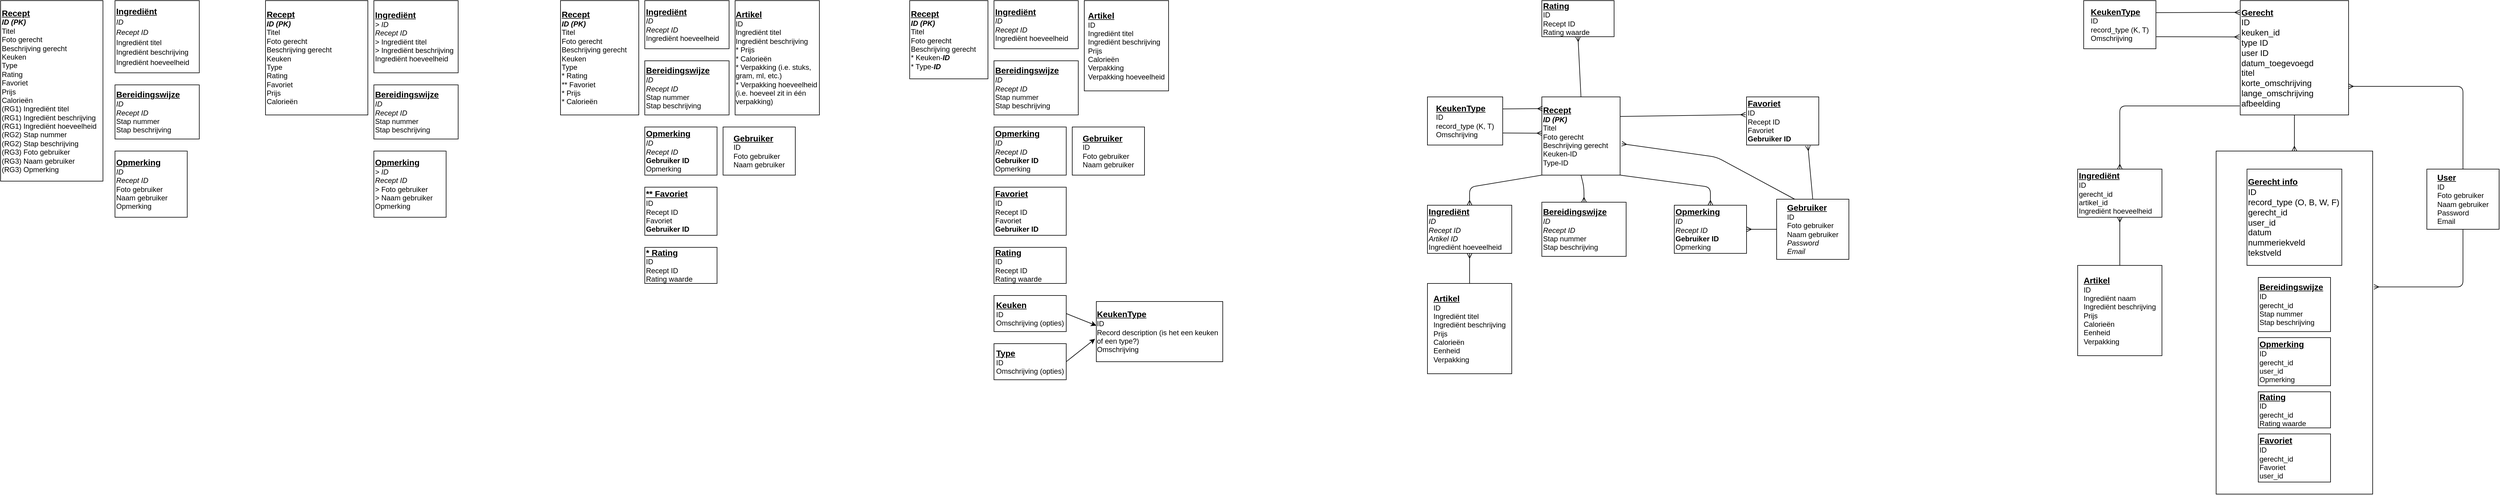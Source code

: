 <mxfile>
    <diagram id="skUC_ynNRuBziFcnJ-_n" name="Page-1">
        <mxGraphModel dx="1483" dy="988" grid="1" gridSize="10" guides="1" tooltips="1" connect="1" arrows="1" fold="1" page="1" pageScale="1" pageWidth="1700" pageHeight="1100" math="0" shadow="0">
            <root>
                <mxCell id="0"/>
                <mxCell id="1" parent="0"/>
                <mxCell id="93" value="" style="whiteSpace=wrap;html=1;fontSize=14;" parent="1" vertex="1">
                    <mxGeometry x="3730" y="290" width="260" height="570" as="geometry"/>
                </mxCell>
                <mxCell id="2" value="&lt;b&gt;&lt;u&gt;&lt;font style=&quot;font-size: 14px;&quot;&gt;Recept&lt;/font&gt;&lt;/u&gt;&lt;br&gt;&lt;i&gt;ID (PK)&lt;br&gt;&lt;/i&gt;&lt;/b&gt;Titel&lt;br&gt;Foto gerecht&lt;br&gt;Beschrijving gerecht&lt;br&gt;Keuken&lt;br&gt;Type&lt;br&gt;Rating&lt;br&gt;Favoriet&lt;br&gt;Prijs&lt;br&gt;Calorieën&lt;br&gt;(RG1) Ingrediënt titel&lt;br&gt;(RG1) Ingrediënt&amp;nbsp;beschrijving&lt;br&gt;(RG1) Ingrediënt&amp;nbsp;hoeveelheid&lt;br&gt;(RG2)&amp;nbsp;Stap nummer&lt;br&gt;(RG2) Stap beschrijving&lt;br&gt;(RG3) Foto gebruiker&lt;br&gt;(RG3)&amp;nbsp;Naam gebruiker&lt;br&gt;(RG3)&amp;nbsp;Opmerking" style="whiteSpace=wrap;html=1;align=left;" parent="1" vertex="1">
                    <mxGeometry x="50" y="40" width="170" height="300" as="geometry"/>
                </mxCell>
                <mxCell id="3" value="&lt;b&gt;&lt;u&gt;Ingrediënt&lt;/u&gt;&lt;/b&gt;&lt;br&gt;&lt;font style=&quot;font-style: italic; font-size: 12px;&quot;&gt;ID&lt;/font&gt;&lt;br&gt;&lt;font style=&quot;font-size: 12px;&quot;&gt;&lt;i&gt;Recept ID&lt;/i&gt;&lt;br&gt;Ingrediënt&amp;nbsp;titel&lt;br&gt;Ingrediënt&amp;nbsp;beschrijving&lt;br&gt;Ingrediënt hoeveelheid&lt;br&gt;&lt;/font&gt;" style="whiteSpace=wrap;html=1;fontSize=14;align=left;" parent="1" vertex="1">
                    <mxGeometry x="240" y="40" width="140" height="120" as="geometry"/>
                </mxCell>
                <mxCell id="4" value="&lt;font style=&quot;font-size: 14px;&quot;&gt;&lt;b&gt;&lt;u&gt;Bereidingswijze&lt;br&gt;&lt;/u&gt;&lt;/b&gt;&lt;/font&gt;&lt;font style=&quot;font-style: italic;&quot;&gt;ID&lt;/font&gt;&lt;br style=&quot;font-size: 14px;&quot;&gt;&lt;font style=&quot;&quot;&gt;&lt;i&gt;Recept ID&lt;/i&gt;&lt;br&gt;Stap nummer&lt;br&gt;Stap beschrijving&lt;br&gt;&lt;/font&gt;" style="whiteSpace=wrap;html=1;fontSize=12;align=left;" parent="1" vertex="1">
                    <mxGeometry x="240" y="180" width="140" height="90" as="geometry"/>
                </mxCell>
                <mxCell id="5" value="&lt;div style=&quot;&quot;&gt;&lt;b style=&quot;background-color: initial; font-size: 14px;&quot;&gt;&lt;u&gt;Opmerking&lt;/u&gt;&lt;/b&gt;&lt;/div&gt;&lt;font style=&quot;font-style: italic;&quot;&gt;&lt;div style=&quot;&quot;&gt;&lt;span style=&quot;background-color: initial;&quot;&gt;ID&lt;/span&gt;&lt;/div&gt;&lt;/font&gt;&lt;font style=&quot;&quot;&gt;&lt;div style=&quot;&quot;&gt;&lt;i style=&quot;background-color: initial;&quot;&gt;Recept ID&lt;/i&gt;&lt;/div&gt;&lt;div style=&quot;&quot;&gt;&lt;span style=&quot;background-color: initial;&quot;&gt;Foto gebruiker&lt;/span&gt;&lt;/div&gt;&lt;div style=&quot;&quot;&gt;&lt;span style=&quot;background-color: initial;&quot;&gt;Naam gebruiker&lt;/span&gt;&lt;/div&gt;&lt;div style=&quot;&quot;&gt;&lt;span style=&quot;background-color: initial;&quot;&gt;Opmerking&lt;/span&gt;&lt;/div&gt;&lt;/font&gt;" style="whiteSpace=wrap;html=1;fontSize=12;align=left;" parent="1" vertex="1">
                    <mxGeometry x="240" y="290" width="120" height="110" as="geometry"/>
                </mxCell>
                <mxCell id="6" value="&lt;b&gt;&lt;u&gt;&lt;font style=&quot;font-size: 14px;&quot;&gt;Recept&lt;/font&gt;&lt;/u&gt;&lt;br&gt;&lt;i&gt;ID (PK)&lt;br&gt;&lt;/i&gt;&lt;/b&gt;Titel&lt;br&gt;Foto gerecht&lt;br&gt;Beschrijving gerecht&lt;br&gt;Keuken&lt;br&gt;Type&lt;br&gt;Rating&lt;br&gt;Favoriet&lt;br&gt;Prijs&lt;br&gt;Calorieën&lt;br&gt;" style="whiteSpace=wrap;html=1;align=left;" parent="1" vertex="1">
                    <mxGeometry x="490" y="40" width="170" height="190" as="geometry"/>
                </mxCell>
                <mxCell id="7" value="&lt;div style=&quot;&quot;&gt;&lt;b style=&quot;background-color: initial;&quot;&gt;&lt;u&gt;Ingrediënt&lt;/u&gt;&lt;/b&gt;&lt;/div&gt;&lt;font style=&quot;font-style: italic; font-size: 12px;&quot;&gt;&lt;div style=&quot;&quot;&gt;&lt;span style=&quot;background-color: initial;&quot;&gt;&amp;gt; ID&lt;/span&gt;&lt;/div&gt;&lt;/font&gt;&lt;font style=&quot;font-size: 12px;&quot;&gt;&lt;div style=&quot;&quot;&gt;&lt;i style=&quot;background-color: initial;&quot;&gt;Recept ID&lt;/i&gt;&lt;/div&gt;&lt;div style=&quot;&quot;&gt;&lt;span style=&quot;background-color: initial;&quot;&gt;&amp;gt; Ingrediënt&amp;nbsp;titel&lt;/span&gt;&lt;/div&gt;&lt;div style=&quot;&quot;&gt;&lt;span style=&quot;background-color: initial;&quot;&gt;&amp;gt; Ingrediënt&amp;nbsp;beschrijving&lt;/span&gt;&lt;/div&gt;&lt;div style=&quot;&quot;&gt;&lt;span style=&quot;background-color: initial;&quot;&gt;Ingrediënt hoeveelheid&lt;/span&gt;&lt;/div&gt;&lt;/font&gt;" style="whiteSpace=wrap;html=1;fontSize=14;align=left;" parent="1" vertex="1">
                    <mxGeometry x="670" y="40" width="140" height="120" as="geometry"/>
                </mxCell>
                <mxCell id="8" value="&lt;font style=&quot;font-size: 14px;&quot;&gt;&lt;b&gt;&lt;u&gt;Bereidingswijze&lt;br&gt;&lt;/u&gt;&lt;/b&gt;&lt;/font&gt;&lt;font style=&quot;font-style: italic;&quot;&gt;ID&lt;/font&gt;&lt;br style=&quot;font-size: 14px;&quot;&gt;&lt;font style=&quot;&quot;&gt;&lt;i&gt;Recept ID&lt;/i&gt;&lt;br&gt;Stap nummer&lt;br&gt;Stap beschrijving&lt;br&gt;&lt;/font&gt;" style="whiteSpace=wrap;html=1;fontSize=12;align=left;" parent="1" vertex="1">
                    <mxGeometry x="670" y="180" width="140" height="90" as="geometry"/>
                </mxCell>
                <mxCell id="9" value="&lt;div style=&quot;&quot;&gt;&lt;b style=&quot;background-color: initial; font-size: 14px;&quot;&gt;&lt;u&gt;Opmerking&lt;/u&gt;&lt;/b&gt;&lt;/div&gt;&lt;font style=&quot;font-style: italic;&quot;&gt;&lt;div style=&quot;&quot;&gt;&lt;span style=&quot;background-color: initial;&quot;&gt;&amp;gt; ID&lt;/span&gt;&lt;/div&gt;&lt;/font&gt;&lt;font style=&quot;&quot;&gt;&lt;div style=&quot;&quot;&gt;&lt;i style=&quot;background-color: initial;&quot;&gt;Recept ID&lt;/i&gt;&lt;/div&gt;&lt;div style=&quot;&quot;&gt;&lt;span style=&quot;background-color: initial;&quot;&gt;&amp;gt; Foto gebruiker&lt;/span&gt;&lt;/div&gt;&lt;div style=&quot;&quot;&gt;&lt;span style=&quot;background-color: initial;&quot;&gt;&amp;gt; Naam gebruiker&lt;/span&gt;&lt;/div&gt;&lt;div style=&quot;&quot;&gt;&lt;span style=&quot;background-color: initial;&quot;&gt;Opmerking&lt;/span&gt;&lt;/div&gt;&lt;/font&gt;" style="whiteSpace=wrap;html=1;fontSize=12;align=left;" parent="1" vertex="1">
                    <mxGeometry x="670" y="290" width="120" height="110" as="geometry"/>
                </mxCell>
                <mxCell id="13" value="&lt;b&gt;&lt;u&gt;&lt;font style=&quot;font-size: 14px;&quot;&gt;Recept&lt;/font&gt;&lt;/u&gt;&lt;br&gt;&lt;i&gt;ID (PK)&lt;br&gt;&lt;/i&gt;&lt;/b&gt;Titel&lt;br&gt;Foto gerecht&lt;br&gt;Beschrijving gerecht&lt;br&gt;Keuken&lt;br&gt;Type&lt;br&gt;* Rating&lt;br&gt;** Favoriet&lt;br&gt;* Prijs&lt;br&gt;* Calorieën" style="whiteSpace=wrap;html=1;align=left;" parent="1" vertex="1">
                    <mxGeometry x="980" y="40" width="130" height="190" as="geometry"/>
                </mxCell>
                <mxCell id="14" value="&lt;div style=&quot;&quot;&gt;&lt;b style=&quot;background-color: initial;&quot;&gt;&lt;u&gt;Ingrediënt&lt;/u&gt;&lt;/b&gt;&lt;/div&gt;&lt;font style=&quot;font-style: italic; font-size: 12px;&quot;&gt;&lt;div style=&quot;&quot;&gt;&lt;span style=&quot;background-color: initial;&quot;&gt;ID&lt;/span&gt;&lt;/div&gt;&lt;/font&gt;&lt;font style=&quot;font-size: 12px;&quot;&gt;&lt;div style=&quot;&quot;&gt;&lt;i style=&quot;background-color: initial;&quot;&gt;Recept ID&lt;/i&gt;&lt;/div&gt;&lt;div style=&quot;&quot;&gt;&lt;span style=&quot;background-color: initial;&quot;&gt;Ingrediënt hoeveelheid&lt;/span&gt;&lt;br&gt;&lt;/div&gt;&lt;/font&gt;" style="whiteSpace=wrap;html=1;fontSize=14;align=left;" parent="1" vertex="1">
                    <mxGeometry x="1120" y="40" width="140" height="80" as="geometry"/>
                </mxCell>
                <mxCell id="15" value="&lt;font style=&quot;font-size: 14px;&quot;&gt;&lt;b&gt;&lt;u&gt;Bereidingswijze&lt;br&gt;&lt;/u&gt;&lt;/b&gt;&lt;/font&gt;&lt;font style=&quot;font-style: italic;&quot;&gt;ID&lt;/font&gt;&lt;br style=&quot;font-size: 14px;&quot;&gt;&lt;font style=&quot;&quot;&gt;&lt;i&gt;Recept ID&lt;/i&gt;&lt;br&gt;Stap nummer&lt;br&gt;Stap beschrijving&lt;br&gt;&lt;/font&gt;" style="whiteSpace=wrap;html=1;fontSize=12;align=left;" parent="1" vertex="1">
                    <mxGeometry x="1120" y="140" width="140" height="90" as="geometry"/>
                </mxCell>
                <mxCell id="16" value="&lt;div style=&quot;&quot;&gt;&lt;b style=&quot;background-color: initial; font-size: 14px;&quot;&gt;&lt;u&gt;Opmerking&lt;/u&gt;&lt;/b&gt;&lt;/div&gt;&lt;font style=&quot;font-style: italic;&quot;&gt;&lt;div style=&quot;&quot;&gt;&lt;span style=&quot;background-color: initial;&quot;&gt;ID&lt;/span&gt;&lt;/div&gt;&lt;/font&gt;&lt;font style=&quot;&quot;&gt;&lt;div style=&quot;&quot;&gt;&lt;i style=&quot;background-color: initial;&quot;&gt;Recept ID&lt;/i&gt;&lt;/div&gt;&lt;div style=&quot;&quot;&gt;&lt;span style=&quot;background-color: initial;&quot;&gt;&lt;b&gt;Gebruiker ID&lt;/b&gt;&lt;/span&gt;&lt;/div&gt;&lt;div style=&quot;&quot;&gt;&lt;span style=&quot;background-color: initial;&quot;&gt;Opmerking&lt;/span&gt;&lt;br&gt;&lt;/div&gt;&lt;/font&gt;" style="whiteSpace=wrap;html=1;fontSize=12;align=left;" parent="1" vertex="1">
                    <mxGeometry x="1120" y="250" width="120" height="80" as="geometry"/>
                </mxCell>
                <mxCell id="17" value="&lt;div style=&quot;text-align: left;&quot;&gt;&lt;span style=&quot;background-color: initial;&quot;&gt;&lt;font style=&quot;font-size: 14px;&quot;&gt;&lt;b&gt;&lt;u&gt;Artikel&lt;/u&gt;&lt;/b&gt;&lt;/font&gt;&lt;/span&gt;&lt;/div&gt;&lt;div style=&quot;text-align: left;&quot;&gt;&lt;span style=&quot;background-color: initial;&quot;&gt;ID&lt;/span&gt;&lt;/div&gt;&lt;span style=&quot;&quot;&gt;&lt;div style=&quot;text-align: left;&quot;&gt;&lt;span style=&quot;background-color: initial;&quot;&gt;Ingrediënt&amp;nbsp;titel&lt;/span&gt;&lt;/div&gt;&lt;/span&gt;&lt;span style=&quot;&quot;&gt;&lt;div style=&quot;text-align: left;&quot;&gt;&lt;span style=&quot;background-color: initial;&quot;&gt;Ingrediënt&amp;nbsp;beschrijving&lt;/span&gt;&lt;/div&gt;&lt;div style=&quot;text-align: left;&quot;&gt;&lt;span style=&quot;background-color: initial;&quot;&gt;* Prijs&lt;/span&gt;&lt;/div&gt;&lt;div style=&quot;text-align: left;&quot;&gt;&lt;span style=&quot;background-color: initial;&quot;&gt;* Calorieën&lt;/span&gt;&lt;/div&gt;&lt;div style=&quot;text-align: left;&quot;&gt;&lt;span style=&quot;background-color: initial;&quot;&gt;* Verpakking (i.e. stuks, gram, ml, etc.)&lt;/span&gt;&lt;/div&gt;&lt;div style=&quot;text-align: left;&quot;&gt;&lt;span style=&quot;background-color: initial;&quot;&gt;* Verpakking hoeveelheid (i.e. hoeveel zit in één verpakking)&lt;/span&gt;&lt;/div&gt;&lt;/span&gt;" style="whiteSpace=wrap;html=1;fontSize=12;" parent="1" vertex="1">
                    <mxGeometry x="1270" y="40" width="140" height="190" as="geometry"/>
                </mxCell>
                <mxCell id="18" value="&lt;div style=&quot;text-align: left;&quot;&gt;&lt;span style=&quot;background-color: initial;&quot;&gt;&lt;u&gt;&lt;b&gt;Gebruiker&lt;/b&gt;&lt;/u&gt;&lt;/span&gt;&lt;/div&gt;&lt;font style=&quot;font-size: 12px;&quot;&gt;&lt;div style=&quot;text-align: left;&quot;&gt;&lt;span style=&quot;background-color: initial;&quot;&gt;ID&lt;/span&gt;&lt;/div&gt;&lt;div style=&quot;text-align: left;&quot;&gt;&lt;span style=&quot;background-color: initial;&quot;&gt;Foto gebruiker&lt;/span&gt;&lt;/div&gt;&lt;div style=&quot;text-align: left;&quot;&gt;&lt;span style=&quot;background-color: initial;&quot;&gt;Naam gebruiker&lt;/span&gt;&lt;/div&gt;&lt;/font&gt;" style="whiteSpace=wrap;html=1;fontSize=14;" parent="1" vertex="1">
                    <mxGeometry x="1250" y="250" width="120" height="80" as="geometry"/>
                </mxCell>
                <mxCell id="19" value="&lt;font style=&quot;&quot;&gt;&lt;b style=&quot;font-size: 14px; text-decoration-line: underline;&quot;&gt;** Favoriet&lt;/b&gt;&lt;br&gt;&lt;font style=&quot;font-size: 12px;&quot;&gt;ID&lt;br&gt;&lt;/font&gt;Recept ID&lt;br&gt;Favoriet&lt;br&gt;&lt;b&gt;Gebruiker ID&lt;/b&gt;&lt;br&gt;&lt;/font&gt;" style="whiteSpace=wrap;html=1;fontSize=12;align=left;" parent="1" vertex="1">
                    <mxGeometry x="1120" y="350" width="120" height="80" as="geometry"/>
                </mxCell>
                <mxCell id="20" value="&lt;div style=&quot;&quot;&gt;&lt;b style=&quot;background-color: initial; font-size: 14px; text-decoration-line: underline;&quot;&gt;* Rating&lt;/b&gt;&lt;/div&gt;&lt;font style=&quot;&quot;&gt;&lt;div style=&quot;&quot;&gt;&lt;span style=&quot;background-color: initial;&quot;&gt;ID&lt;/span&gt;&lt;/div&gt;&lt;div style=&quot;&quot;&gt;&lt;span style=&quot;background-color: initial;&quot;&gt;Recept ID&lt;/span&gt;&lt;/div&gt;&lt;div style=&quot;&quot;&gt;Rating waarde&lt;/div&gt;&lt;/font&gt;" style="whiteSpace=wrap;html=1;fontSize=12;align=left;" parent="1" vertex="1">
                    <mxGeometry x="1120" y="450" width="120" height="60" as="geometry"/>
                </mxCell>
                <mxCell id="21" value="&lt;b&gt;&lt;u&gt;&lt;font style=&quot;font-size: 14px;&quot;&gt;Recept&lt;/font&gt;&lt;/u&gt;&lt;br&gt;&lt;i&gt;ID (PK)&lt;br&gt;&lt;/i&gt;&lt;/b&gt;Titel&lt;br&gt;Foto gerecht&lt;br&gt;Beschrijving gerecht&lt;br&gt;* Keuken-&lt;b&gt;&lt;i&gt;ID&lt;/i&gt;&lt;/b&gt;&lt;br&gt;* Type-&lt;i&gt;&lt;b&gt;ID&lt;/b&gt;&lt;/i&gt;" style="whiteSpace=wrap;html=1;align=left;" parent="1" vertex="1">
                    <mxGeometry x="1560" y="40" width="130" height="130" as="geometry"/>
                </mxCell>
                <mxCell id="22" value="&lt;div style=&quot;&quot;&gt;&lt;b style=&quot;background-color: initial;&quot;&gt;&lt;u&gt;Ingrediënt&lt;/u&gt;&lt;/b&gt;&lt;/div&gt;&lt;font style=&quot;font-style: italic; font-size: 12px;&quot;&gt;&lt;div style=&quot;&quot;&gt;&lt;span style=&quot;background-color: initial;&quot;&gt;ID&lt;/span&gt;&lt;/div&gt;&lt;/font&gt;&lt;font style=&quot;font-size: 12px;&quot;&gt;&lt;div style=&quot;&quot;&gt;&lt;i style=&quot;background-color: initial;&quot;&gt;Recept ID&lt;/i&gt;&lt;/div&gt;&lt;div style=&quot;&quot;&gt;&lt;span style=&quot;background-color: initial;&quot;&gt;Ingrediënt hoeveelheid&lt;/span&gt;&lt;br&gt;&lt;/div&gt;&lt;/font&gt;" style="whiteSpace=wrap;html=1;fontSize=14;align=left;" parent="1" vertex="1">
                    <mxGeometry x="1700" y="40" width="140" height="80" as="geometry"/>
                </mxCell>
                <mxCell id="23" value="&lt;font style=&quot;font-size: 14px;&quot;&gt;&lt;b&gt;&lt;u&gt;Bereidingswijze&lt;br&gt;&lt;/u&gt;&lt;/b&gt;&lt;/font&gt;&lt;font style=&quot;font-style: italic;&quot;&gt;ID&lt;/font&gt;&lt;br style=&quot;font-size: 14px;&quot;&gt;&lt;font style=&quot;&quot;&gt;&lt;i&gt;Recept ID&lt;/i&gt;&lt;br&gt;Stap nummer&lt;br&gt;Stap beschrijving&lt;br&gt;&lt;/font&gt;" style="whiteSpace=wrap;html=1;fontSize=12;align=left;" parent="1" vertex="1">
                    <mxGeometry x="1700" y="140" width="140" height="90" as="geometry"/>
                </mxCell>
                <mxCell id="24" value="&lt;div style=&quot;&quot;&gt;&lt;b style=&quot;background-color: initial; font-size: 14px;&quot;&gt;&lt;u&gt;Opmerking&lt;/u&gt;&lt;/b&gt;&lt;/div&gt;&lt;font style=&quot;font-style: italic;&quot;&gt;&lt;div style=&quot;&quot;&gt;&lt;span style=&quot;background-color: initial;&quot;&gt;ID&lt;/span&gt;&lt;/div&gt;&lt;/font&gt;&lt;font style=&quot;&quot;&gt;&lt;div style=&quot;&quot;&gt;&lt;i style=&quot;background-color: initial;&quot;&gt;Recept ID&lt;/i&gt;&lt;/div&gt;&lt;div style=&quot;&quot;&gt;&lt;span style=&quot;background-color: initial;&quot;&gt;&lt;b&gt;Gebruiker ID&lt;/b&gt;&lt;/span&gt;&lt;/div&gt;&lt;div style=&quot;&quot;&gt;&lt;span style=&quot;background-color: initial;&quot;&gt;Opmerking&lt;/span&gt;&lt;br&gt;&lt;/div&gt;&lt;/font&gt;" style="whiteSpace=wrap;html=1;fontSize=12;align=left;" parent="1" vertex="1">
                    <mxGeometry x="1700" y="250" width="120" height="80" as="geometry"/>
                </mxCell>
                <mxCell id="25" value="&lt;div style=&quot;text-align: left;&quot;&gt;&lt;span style=&quot;background-color: initial;&quot;&gt;&lt;font style=&quot;font-size: 14px;&quot;&gt;&lt;b&gt;&lt;u&gt;Artikel&lt;/u&gt;&lt;/b&gt;&lt;/font&gt;&lt;/span&gt;&lt;/div&gt;&lt;div style=&quot;text-align: left;&quot;&gt;&lt;span style=&quot;background-color: initial;&quot;&gt;ID&lt;/span&gt;&lt;/div&gt;&lt;span style=&quot;&quot;&gt;&lt;div style=&quot;text-align: left;&quot;&gt;&lt;span style=&quot;background-color: initial;&quot;&gt;Ingrediënt&amp;nbsp;titel&lt;/span&gt;&lt;/div&gt;&lt;/span&gt;&lt;span style=&quot;&quot;&gt;&lt;div style=&quot;text-align: left;&quot;&gt;&lt;span style=&quot;background-color: initial;&quot;&gt;Ingrediënt&amp;nbsp;beschrijving&lt;/span&gt;&lt;/div&gt;&lt;div style=&quot;text-align: left;&quot;&gt;&lt;span style=&quot;background-color: initial;&quot;&gt;Prijs&lt;/span&gt;&lt;/div&gt;&lt;div style=&quot;text-align: left;&quot;&gt;&lt;span style=&quot;background-color: initial;&quot;&gt;Calorieën&lt;/span&gt;&lt;/div&gt;&lt;div style=&quot;text-align: left;&quot;&gt;&lt;span style=&quot;background-color: initial;&quot;&gt;Verpakking&lt;/span&gt;&lt;/div&gt;&lt;div style=&quot;text-align: left;&quot;&gt;&lt;span style=&quot;background-color: initial;&quot;&gt;Verpakking hoeveelheid&lt;/span&gt;&lt;/div&gt;&lt;/span&gt;" style="whiteSpace=wrap;html=1;fontSize=12;" parent="1" vertex="1">
                    <mxGeometry x="1850" y="40" width="140" height="150" as="geometry"/>
                </mxCell>
                <mxCell id="26" value="&lt;div style=&quot;text-align: left;&quot;&gt;&lt;span style=&quot;background-color: initial;&quot;&gt;&lt;u&gt;&lt;b&gt;Gebruiker&lt;/b&gt;&lt;/u&gt;&lt;/span&gt;&lt;/div&gt;&lt;font style=&quot;font-size: 12px;&quot;&gt;&lt;div style=&quot;text-align: left;&quot;&gt;&lt;span style=&quot;background-color: initial;&quot;&gt;ID&lt;/span&gt;&lt;/div&gt;&lt;div style=&quot;text-align: left;&quot;&gt;&lt;span style=&quot;background-color: initial;&quot;&gt;Foto gebruiker&lt;/span&gt;&lt;/div&gt;&lt;div style=&quot;text-align: left;&quot;&gt;&lt;span style=&quot;background-color: initial;&quot;&gt;Naam gebruiker&lt;/span&gt;&lt;/div&gt;&lt;/font&gt;" style="whiteSpace=wrap;html=1;fontSize=14;" parent="1" vertex="1">
                    <mxGeometry x="1830" y="250" width="120" height="80" as="geometry"/>
                </mxCell>
                <mxCell id="27" value="&lt;font style=&quot;&quot;&gt;&lt;b style=&quot;font-size: 14px; text-decoration-line: underline;&quot;&gt;Favoriet&lt;/b&gt;&lt;br&gt;&lt;font style=&quot;font-size: 12px;&quot;&gt;ID&lt;br&gt;&lt;/font&gt;Recept ID&lt;br&gt;Favoriet&lt;br&gt;&lt;b&gt;Gebruiker ID&lt;/b&gt;&lt;br&gt;&lt;/font&gt;" style="whiteSpace=wrap;html=1;fontSize=12;align=left;" parent="1" vertex="1">
                    <mxGeometry x="1700" y="350" width="120" height="80" as="geometry"/>
                </mxCell>
                <mxCell id="28" value="&lt;div style=&quot;&quot;&gt;&lt;b style=&quot;background-color: initial; font-size: 14px; text-decoration-line: underline;&quot;&gt;Rating&lt;/b&gt;&lt;/div&gt;&lt;font style=&quot;&quot;&gt;&lt;div style=&quot;&quot;&gt;&lt;span style=&quot;background-color: initial;&quot;&gt;ID&lt;/span&gt;&lt;/div&gt;&lt;div style=&quot;&quot;&gt;&lt;span style=&quot;background-color: initial;&quot;&gt;Recept ID&lt;/span&gt;&lt;/div&gt;&lt;div style=&quot;&quot;&gt;Rating waarde&lt;/div&gt;&lt;/font&gt;" style="whiteSpace=wrap;html=1;fontSize=12;align=left;" parent="1" vertex="1">
                    <mxGeometry x="1700" y="450" width="120" height="60" as="geometry"/>
                </mxCell>
                <mxCell id="33" style="edgeStyle=none;html=1;exitX=1;exitY=0.5;exitDx=0;exitDy=0;entryX=0;entryY=0.4;entryDx=0;entryDy=0;entryPerimeter=0;fontSize=14;" parent="1" source="29" target="32" edge="1">
                    <mxGeometry relative="1" as="geometry"/>
                </mxCell>
                <mxCell id="29" value="&lt;div style=&quot;text-align: left;&quot;&gt;&lt;span style=&quot;background-color: initial;&quot;&gt;&lt;u&gt;&lt;b&gt;&lt;font style=&quot;font-size: 14px;&quot;&gt;Keuken&lt;/font&gt;&lt;/b&gt;&lt;/u&gt;&lt;/span&gt;&lt;/div&gt;&lt;div style=&quot;text-align: left;&quot;&gt;&lt;span style=&quot;background-color: initial;&quot;&gt;ID&lt;/span&gt;&lt;/div&gt;&lt;div style=&quot;text-align: left;&quot;&gt;&lt;span style=&quot;background-color: initial;&quot;&gt;Omschrijving (opties)&lt;/span&gt;&lt;/div&gt;" style="whiteSpace=wrap;html=1;fontSize=12;" parent="1" vertex="1">
                    <mxGeometry x="1700" y="530" width="120" height="60" as="geometry"/>
                </mxCell>
                <mxCell id="34" style="edgeStyle=none;html=1;exitX=1;exitY=0.5;exitDx=0;exitDy=0;entryX=-0.01;entryY=0.62;entryDx=0;entryDy=0;entryPerimeter=0;fontSize=14;" parent="1" source="30" target="32" edge="1">
                    <mxGeometry relative="1" as="geometry"/>
                </mxCell>
                <mxCell id="30" value="&lt;div style=&quot;text-align: left;&quot;&gt;&lt;span style=&quot;background-color: initial;&quot;&gt;&lt;u&gt;&lt;b&gt;&lt;font style=&quot;font-size: 14px;&quot;&gt;Type&lt;/font&gt;&lt;/b&gt;&lt;/u&gt;&lt;/span&gt;&lt;/div&gt;&lt;div style=&quot;text-align: left;&quot;&gt;&lt;span style=&quot;background-color: initial;&quot;&gt;ID&lt;/span&gt;&lt;/div&gt;&lt;div style=&quot;text-align: left;&quot;&gt;&lt;span style=&quot;background-color: initial;&quot;&gt;Omschrijving (opties)&lt;/span&gt;&lt;/div&gt;" style="whiteSpace=wrap;html=1;fontSize=12;" parent="1" vertex="1">
                    <mxGeometry x="1700" y="610" width="120" height="60" as="geometry"/>
                </mxCell>
                <mxCell id="32" value="&lt;div style=&quot;text-align: left;&quot;&gt;&lt;span style=&quot;background-color: initial;&quot;&gt;&lt;u&gt;&lt;b&gt;&lt;font style=&quot;font-size: 14px;&quot;&gt;KeukenType&lt;/font&gt;&lt;/b&gt;&lt;/u&gt;&lt;/span&gt;&lt;/div&gt;&lt;div style=&quot;text-align: left;&quot;&gt;&lt;span style=&quot;background-color: initial;&quot;&gt;ID&lt;/span&gt;&lt;/div&gt;&lt;div style=&quot;text-align: left;&quot;&gt;&lt;span style=&quot;background-color: initial;&quot;&gt;Record description (is het een keuken of een type?)&lt;/span&gt;&lt;/div&gt;&lt;div style=&quot;text-align: left;&quot;&gt;&lt;span style=&quot;background-color: initial;&quot;&gt;Omschrijving&lt;/span&gt;&lt;/div&gt;" style="whiteSpace=wrap;html=1;fontSize=12;" parent="1" vertex="1">
                    <mxGeometry x="1870" y="540" width="210" height="100" as="geometry"/>
                </mxCell>
                <mxCell id="48" style="edgeStyle=none;html=1;exitX=0;exitY=1;exitDx=0;exitDy=0;entryX=0.5;entryY=0;entryDx=0;entryDy=0;fontSize=14;endArrow=ERmany;endFill=0;" parent="1" source="35" target="36" edge="1">
                    <mxGeometry relative="1" as="geometry">
                        <Array as="points">
                            <mxPoint x="2490" y="350"/>
                        </Array>
                    </mxGeometry>
                </mxCell>
                <mxCell id="49" style="edgeStyle=none;html=1;exitX=0.5;exitY=1;exitDx=0;exitDy=0;entryX=0.5;entryY=0;entryDx=0;entryDy=0;fontSize=14;endArrow=ERmany;endFill=0;" parent="1" source="35" target="37" edge="1">
                    <mxGeometry relative="1" as="geometry">
                        <Array as="points">
                            <mxPoint x="2680" y="350"/>
                        </Array>
                    </mxGeometry>
                </mxCell>
                <mxCell id="50" style="edgeStyle=none;html=1;exitX=1;exitY=1;exitDx=0;exitDy=0;entryX=0.5;entryY=0;entryDx=0;entryDy=0;fontSize=14;endArrow=ERmany;endFill=0;" parent="1" source="35" target="38" edge="1">
                    <mxGeometry relative="1" as="geometry">
                        <Array as="points">
                            <mxPoint x="2890" y="350"/>
                        </Array>
                    </mxGeometry>
                </mxCell>
                <mxCell id="58" style="edgeStyle=none;html=1;exitX=1;exitY=0.25;exitDx=0;exitDy=0;entryX=-0.013;entryY=0.369;entryDx=0;entryDy=0;entryPerimeter=0;fontSize=14;endArrow=ERmany;endFill=0;" parent="1" source="35" target="41" edge="1">
                    <mxGeometry relative="1" as="geometry"/>
                </mxCell>
                <mxCell id="61" style="edgeStyle=none;html=1;exitX=0.5;exitY=0;exitDx=0;exitDy=0;entryX=0.5;entryY=1;entryDx=0;entryDy=0;fontSize=14;endArrow=ERmany;endFill=0;" parent="1" source="35" target="42" edge="1">
                    <mxGeometry relative="1" as="geometry"/>
                </mxCell>
                <mxCell id="35" value="&lt;b&gt;&lt;u&gt;&lt;font style=&quot;font-size: 14px;&quot;&gt;Recept&lt;/font&gt;&lt;/u&gt;&lt;br&gt;&lt;i&gt;ID (PK)&lt;br&gt;&lt;/i&gt;&lt;/b&gt;Titel&lt;br&gt;Foto gerecht&lt;br&gt;Beschrijving gerecht&lt;br&gt;Keuken-ID&lt;br&gt;Type-ID" style="whiteSpace=wrap;html=1;align=left;" parent="1" vertex="1">
                    <mxGeometry x="2610" y="200" width="130" height="130" as="geometry"/>
                </mxCell>
                <mxCell id="36" value="&lt;div style=&quot;&quot;&gt;&lt;b style=&quot;background-color: initial;&quot;&gt;&lt;u&gt;Ingrediënt&lt;/u&gt;&lt;/b&gt;&lt;/div&gt;&lt;font style=&quot;font-style: italic; font-size: 12px;&quot;&gt;&lt;div style=&quot;&quot;&gt;&lt;span style=&quot;background-color: initial;&quot;&gt;ID&lt;/span&gt;&lt;/div&gt;&lt;/font&gt;&lt;font style=&quot;font-size: 12px;&quot;&gt;&lt;div style=&quot;&quot;&gt;&lt;i style=&quot;background-color: initial;&quot;&gt;Recept ID&lt;/i&gt;&lt;/div&gt;&lt;div style=&quot;&quot;&gt;&lt;i style=&quot;background-color: initial;&quot;&gt;Artikel ID&lt;/i&gt;&lt;/div&gt;&lt;div style=&quot;&quot;&gt;&lt;span style=&quot;background-color: initial;&quot;&gt;Ingrediënt hoeveelheid&lt;/span&gt;&lt;br&gt;&lt;/div&gt;&lt;/font&gt;" style="whiteSpace=wrap;html=1;fontSize=14;align=left;" parent="1" vertex="1">
                    <mxGeometry x="2420" y="380" width="140" height="80" as="geometry"/>
                </mxCell>
                <mxCell id="37" value="&lt;font style=&quot;font-size: 14px;&quot;&gt;&lt;b&gt;&lt;u&gt;Bereidingswijze&lt;br&gt;&lt;/u&gt;&lt;/b&gt;&lt;/font&gt;&lt;font style=&quot;font-style: italic;&quot;&gt;ID&lt;/font&gt;&lt;br style=&quot;font-size: 14px;&quot;&gt;&lt;font style=&quot;&quot;&gt;&lt;i&gt;Recept ID&lt;/i&gt;&lt;br&gt;Stap nummer&lt;br&gt;Stap beschrijving&lt;br&gt;&lt;/font&gt;" style="whiteSpace=wrap;html=1;fontSize=12;align=left;" parent="1" vertex="1">
                    <mxGeometry x="2610" y="375" width="140" height="90" as="geometry"/>
                </mxCell>
                <mxCell id="38" value="&lt;div style=&quot;&quot;&gt;&lt;b style=&quot;background-color: initial; font-size: 14px;&quot;&gt;&lt;u&gt;Opmerking&lt;/u&gt;&lt;/b&gt;&lt;/div&gt;&lt;font style=&quot;font-style: italic;&quot;&gt;&lt;div style=&quot;&quot;&gt;&lt;span style=&quot;background-color: initial;&quot;&gt;ID&lt;/span&gt;&lt;/div&gt;&lt;/font&gt;&lt;font style=&quot;&quot;&gt;&lt;div style=&quot;&quot;&gt;&lt;i style=&quot;background-color: initial;&quot;&gt;Recept ID&lt;/i&gt;&lt;/div&gt;&lt;div style=&quot;&quot;&gt;&lt;span style=&quot;background-color: initial;&quot;&gt;&lt;b&gt;Gebruiker ID&lt;/b&gt;&lt;/span&gt;&lt;/div&gt;&lt;div style=&quot;&quot;&gt;&lt;span style=&quot;background-color: initial;&quot;&gt;Opmerking&lt;/span&gt;&lt;br&gt;&lt;/div&gt;&lt;/font&gt;" style="whiteSpace=wrap;html=1;fontSize=12;align=left;" parent="1" vertex="1">
                    <mxGeometry x="2830" y="380" width="120" height="80" as="geometry"/>
                </mxCell>
                <mxCell id="54" style="edgeStyle=none;html=1;exitX=0.5;exitY=0;exitDx=0;exitDy=0;entryX=0.5;entryY=1;entryDx=0;entryDy=0;fontSize=14;endArrow=ERmany;endFill=0;" parent="1" source="39" target="36" edge="1">
                    <mxGeometry relative="1" as="geometry"/>
                </mxCell>
                <mxCell id="39" value="&lt;div style=&quot;text-align: left;&quot;&gt;&lt;span style=&quot;background-color: initial;&quot;&gt;&lt;font style=&quot;font-size: 14px;&quot;&gt;&lt;b&gt;&lt;u&gt;Artikel&lt;/u&gt;&lt;/b&gt;&lt;/font&gt;&lt;/span&gt;&lt;/div&gt;&lt;div style=&quot;text-align: left;&quot;&gt;&lt;span style=&quot;background-color: initial;&quot;&gt;ID&lt;/span&gt;&lt;/div&gt;&lt;span style=&quot;&quot;&gt;&lt;div style=&quot;text-align: left;&quot;&gt;&lt;span style=&quot;background-color: initial;&quot;&gt;Ingrediënt&amp;nbsp;titel&lt;/span&gt;&lt;/div&gt;&lt;/span&gt;&lt;span style=&quot;&quot;&gt;&lt;div style=&quot;text-align: left;&quot;&gt;&lt;span style=&quot;background-color: initial;&quot;&gt;Ingrediënt&amp;nbsp;beschrijving&lt;/span&gt;&lt;/div&gt;&lt;div style=&quot;text-align: left;&quot;&gt;&lt;span style=&quot;background-color: initial;&quot;&gt;Prijs&lt;/span&gt;&lt;/div&gt;&lt;div style=&quot;text-align: left;&quot;&gt;&lt;span style=&quot;background-color: initial;&quot;&gt;Calorieën&lt;/span&gt;&lt;/div&gt;&lt;div style=&quot;text-align: left;&quot;&gt;&lt;span style=&quot;background-color: initial;&quot;&gt;Eenheid&lt;/span&gt;&lt;/div&gt;&lt;div style=&quot;text-align: left;&quot;&gt;&lt;span style=&quot;background-color: initial;&quot;&gt;Verpakking&lt;/span&gt;&lt;/div&gt;&lt;/span&gt;" style="whiteSpace=wrap;html=1;fontSize=12;" parent="1" vertex="1">
                    <mxGeometry x="2420" y="510" width="140" height="150" as="geometry"/>
                </mxCell>
                <mxCell id="59" style="edgeStyle=none;html=1;exitX=0.5;exitY=0;exitDx=0;exitDy=0;entryX=0.849;entryY=1.015;entryDx=0;entryDy=0;fontSize=14;endArrow=ERmany;endFill=0;entryPerimeter=0;" parent="1" source="40" target="41" edge="1">
                    <mxGeometry relative="1" as="geometry">
                        <Array as="points"/>
                    </mxGeometry>
                </mxCell>
                <mxCell id="62" style="edgeStyle=none;html=1;exitX=0;exitY=0.5;exitDx=0;exitDy=0;entryX=1;entryY=0.5;entryDx=0;entryDy=0;fontSize=14;endArrow=ERmany;endFill=0;" parent="1" source="40" target="38" edge="1">
                    <mxGeometry relative="1" as="geometry"/>
                </mxCell>
                <mxCell id="63" style="edgeStyle=none;html=1;exitX=0.25;exitY=0;exitDx=0;exitDy=0;entryX=1.021;entryY=0.599;entryDx=0;entryDy=0;entryPerimeter=0;fontSize=14;endArrow=ERmany;endFill=0;" parent="1" source="40" target="35" edge="1">
                    <mxGeometry relative="1" as="geometry">
                        <Array as="points">
                            <mxPoint x="2900" y="300"/>
                        </Array>
                    </mxGeometry>
                </mxCell>
                <mxCell id="40" value="&lt;div style=&quot;text-align: left;&quot;&gt;&lt;span style=&quot;background-color: initial;&quot;&gt;&lt;u&gt;&lt;b&gt;Gebruiker&lt;/b&gt;&lt;/u&gt;&lt;/span&gt;&lt;/div&gt;&lt;font style=&quot;font-size: 12px;&quot;&gt;&lt;div style=&quot;text-align: left;&quot;&gt;&lt;span style=&quot;background-color: initial;&quot;&gt;ID&lt;/span&gt;&lt;/div&gt;&lt;div style=&quot;text-align: left;&quot;&gt;&lt;span style=&quot;background-color: initial;&quot;&gt;Foto gebruiker&lt;/span&gt;&lt;/div&gt;&lt;div style=&quot;text-align: left;&quot;&gt;&lt;span style=&quot;background-color: initial;&quot;&gt;Naam gebruiker&lt;/span&gt;&lt;/div&gt;&lt;div style=&quot;text-align: left;&quot;&gt;&lt;span style=&quot;background-color: initial;&quot;&gt;&lt;i&gt;Password&lt;/i&gt;&lt;/span&gt;&lt;/div&gt;&lt;div style=&quot;text-align: left;&quot;&gt;&lt;span style=&quot;background-color: initial;&quot;&gt;&lt;i&gt;Email&lt;/i&gt;&lt;/span&gt;&lt;/div&gt;&lt;/font&gt;" style="whiteSpace=wrap;html=1;fontSize=14;" parent="1" vertex="1">
                    <mxGeometry x="3000" y="370" width="120" height="100" as="geometry"/>
                </mxCell>
                <mxCell id="41" value="&lt;font style=&quot;&quot;&gt;&lt;b style=&quot;font-size: 14px; text-decoration-line: underline;&quot;&gt;Favoriet&lt;/b&gt;&lt;br&gt;&lt;font style=&quot;font-size: 12px;&quot;&gt;ID&lt;br&gt;&lt;/font&gt;Recept ID&lt;br&gt;Favoriet&lt;br&gt;&lt;b&gt;Gebruiker ID&lt;/b&gt;&lt;br&gt;&lt;/font&gt;" style="whiteSpace=wrap;html=1;fontSize=12;align=left;" parent="1" vertex="1">
                    <mxGeometry x="2950" y="200" width="120" height="80" as="geometry"/>
                </mxCell>
                <mxCell id="42" value="&lt;div style=&quot;&quot;&gt;&lt;b style=&quot;background-color: initial; font-size: 14px; text-decoration-line: underline;&quot;&gt;Rating&lt;/b&gt;&lt;/div&gt;&lt;font style=&quot;&quot;&gt;&lt;div style=&quot;&quot;&gt;&lt;span style=&quot;background-color: initial;&quot;&gt;ID&lt;/span&gt;&lt;/div&gt;&lt;div style=&quot;&quot;&gt;&lt;span style=&quot;background-color: initial;&quot;&gt;Recept ID&lt;/span&gt;&lt;/div&gt;&lt;div style=&quot;&quot;&gt;Rating waarde&lt;/div&gt;&lt;/font&gt;" style="whiteSpace=wrap;html=1;fontSize=12;align=left;" parent="1" vertex="1">
                    <mxGeometry x="2610" y="40" width="120" height="60" as="geometry"/>
                </mxCell>
                <mxCell id="55" style="edgeStyle=none;html=1;exitX=1;exitY=0.25;exitDx=0;exitDy=0;entryX=0.008;entryY=0.15;entryDx=0;entryDy=0;entryPerimeter=0;fontSize=14;endArrow=ERmany;endFill=0;" parent="1" source="47" target="35" edge="1">
                    <mxGeometry relative="1" as="geometry"/>
                </mxCell>
                <mxCell id="56" style="edgeStyle=none;html=1;exitX=1;exitY=0.75;exitDx=0;exitDy=0;entryX=0.001;entryY=0.464;entryDx=0;entryDy=0;entryPerimeter=0;fontSize=14;endArrow=ERmany;endFill=0;" parent="1" source="47" target="35" edge="1">
                    <mxGeometry relative="1" as="geometry"/>
                </mxCell>
                <mxCell id="47" value="&lt;div style=&quot;text-align: left;&quot;&gt;&lt;span style=&quot;background-color: initial;&quot;&gt;&lt;u&gt;&lt;b&gt;&lt;font style=&quot;font-size: 14px;&quot;&gt;KeukenType&lt;/font&gt;&lt;/b&gt;&lt;/u&gt;&lt;/span&gt;&lt;/div&gt;&lt;div style=&quot;text-align: left;&quot;&gt;&lt;span style=&quot;background-color: initial;&quot;&gt;ID&lt;/span&gt;&lt;/div&gt;&lt;div style=&quot;text-align: left;&quot;&gt;&lt;span style=&quot;background-color: initial;&quot;&gt;record_type (K, T)&lt;/span&gt;&lt;/div&gt;&lt;div style=&quot;text-align: left;&quot;&gt;&lt;span style=&quot;background-color: initial;&quot;&gt;Omschrijving&lt;/span&gt;&lt;/div&gt;" style="whiteSpace=wrap;html=1;fontSize=12;" parent="1" vertex="1">
                    <mxGeometry x="2420" y="200" width="125" height="80" as="geometry"/>
                </mxCell>
                <mxCell id="73" value="&lt;div style=&quot;&quot;&gt;&lt;b style=&quot;background-color: initial;&quot;&gt;&lt;u&gt;Ingrediënt&lt;/u&gt;&lt;/b&gt;&lt;/div&gt;&lt;font style=&quot;font-size: 12px;&quot;&gt;&lt;div style=&quot;&quot;&gt;&lt;span style=&quot;background-color: initial;&quot;&gt;ID&lt;/span&gt;&lt;/div&gt;&lt;/font&gt;&lt;font style=&quot;font-size: 12px;&quot;&gt;&lt;div style=&quot;&quot;&gt;&lt;span style=&quot;background-color: initial;&quot;&gt;gerecht_id&lt;/span&gt;&lt;/div&gt;&lt;div style=&quot;&quot;&gt;&lt;span style=&quot;background-color: initial;&quot;&gt;artikel_id&lt;/span&gt;&lt;/div&gt;&lt;div style=&quot;&quot;&gt;&lt;span style=&quot;background-color: initial;&quot;&gt;Ingrediënt hoeveelheid&lt;/span&gt;&lt;br&gt;&lt;/div&gt;&lt;/font&gt;" style="whiteSpace=wrap;html=1;fontSize=14;align=left;" parent="1" vertex="1">
                    <mxGeometry x="3500" y="320" width="140" height="80" as="geometry"/>
                </mxCell>
                <mxCell id="74" value="&lt;font style=&quot;font-size: 14px;&quot;&gt;&lt;b&gt;&lt;u&gt;Bereidingswijze&lt;br&gt;&lt;/u&gt;&lt;/b&gt;&lt;/font&gt;&lt;font style=&quot;&quot;&gt;ID&lt;/font&gt;&lt;br style=&quot;font-size: 14px;&quot;&gt;&lt;font style=&quot;&quot;&gt;gerecht_id&lt;br&gt;Stap nummer&lt;br&gt;Stap beschrijving&lt;br&gt;&lt;/font&gt;" style="whiteSpace=wrap;html=1;fontSize=12;align=left;" parent="1" vertex="1">
                    <mxGeometry x="3800" y="500" width="120" height="90" as="geometry"/>
                </mxCell>
                <mxCell id="76" style="html=1;exitX=0.5;exitY=0;exitDx=0;exitDy=0;entryX=0.5;entryY=1;entryDx=0;entryDy=0;fontSize=14;endArrow=ERmany;endFill=0;" parent="1" source="77" target="73" edge="1">
                    <mxGeometry relative="1" as="geometry"/>
                </mxCell>
                <mxCell id="77" value="&lt;div style=&quot;text-align: left;&quot;&gt;&lt;span style=&quot;background-color: initial;&quot;&gt;&lt;font style=&quot;font-size: 14px;&quot;&gt;&lt;b&gt;&lt;u&gt;Artikel&lt;/u&gt;&lt;/b&gt;&lt;/font&gt;&lt;/span&gt;&lt;/div&gt;&lt;div style=&quot;text-align: left;&quot;&gt;&lt;span style=&quot;background-color: initial;&quot;&gt;ID&lt;/span&gt;&lt;/div&gt;&lt;span style=&quot;&quot;&gt;&lt;div style=&quot;text-align: left;&quot;&gt;&lt;span style=&quot;background-color: initial;&quot;&gt;Ingrediënt&amp;nbsp;naam&lt;/span&gt;&lt;/div&gt;&lt;/span&gt;&lt;span style=&quot;&quot;&gt;&lt;div style=&quot;text-align: left;&quot;&gt;&lt;span style=&quot;background-color: initial;&quot;&gt;Ingrediënt&amp;nbsp;beschrijving&lt;/span&gt;&lt;/div&gt;&lt;div style=&quot;text-align: left;&quot;&gt;&lt;span style=&quot;background-color: initial;&quot;&gt;Prijs&lt;/span&gt;&lt;/div&gt;&lt;div style=&quot;text-align: left;&quot;&gt;&lt;span style=&quot;background-color: initial;&quot;&gt;Calorieën&lt;/span&gt;&lt;/div&gt;&lt;div style=&quot;text-align: left;&quot;&gt;&lt;span style=&quot;background-color: initial;&quot;&gt;Eenheid&lt;/span&gt;&lt;/div&gt;&lt;div style=&quot;text-align: left;&quot;&gt;&lt;span style=&quot;background-color: initial;&quot;&gt;Verpakking&lt;/span&gt;&lt;/div&gt;&lt;/span&gt;" style="whiteSpace=wrap;html=1;fontSize=12;" parent="1" vertex="1">
                    <mxGeometry x="3500" y="480" width="140" height="150" as="geometry"/>
                </mxCell>
                <mxCell id="80" style="edgeStyle=orthogonalEdgeStyle;html=1;exitX=0.5;exitY=0;exitDx=0;exitDy=0;entryX=1;entryY=0.75;entryDx=0;entryDy=0;fontSize=14;endArrow=ERmany;endFill=0;" parent="1" source="81" target="87" edge="1">
                    <mxGeometry relative="1" as="geometry">
                        <mxPoint x="3852.73" y="177.87" as="targetPoint"/>
                    </mxGeometry>
                </mxCell>
                <mxCell id="94" style="edgeStyle=orthogonalEdgeStyle;html=1;exitX=0.5;exitY=1;exitDx=0;exitDy=0;entryX=1.008;entryY=0.396;entryDx=0;entryDy=0;entryPerimeter=0;fontSize=14;endArrow=ERmany;endFill=0;" parent="1" source="81" target="93" edge="1">
                    <mxGeometry relative="1" as="geometry"/>
                </mxCell>
                <mxCell id="81" value="&lt;div style=&quot;text-align: left;&quot;&gt;&lt;span style=&quot;background-color: initial;&quot;&gt;&lt;u&gt;&lt;b&gt;User&lt;/b&gt;&lt;/u&gt;&lt;/span&gt;&lt;/div&gt;&lt;font style=&quot;font-size: 12px;&quot;&gt;&lt;div style=&quot;text-align: left;&quot;&gt;&lt;span style=&quot;background-color: initial;&quot;&gt;ID&lt;/span&gt;&lt;/div&gt;&lt;div style=&quot;text-align: left;&quot;&gt;&lt;span style=&quot;background-color: initial;&quot;&gt;Foto gebruiker&lt;/span&gt;&lt;/div&gt;&lt;div style=&quot;text-align: left;&quot;&gt;&lt;span style=&quot;background-color: initial;&quot;&gt;Naam gebruiker&lt;/span&gt;&lt;/div&gt;&lt;div style=&quot;text-align: left;&quot;&gt;&lt;span style=&quot;background-color: initial;&quot;&gt;Password&lt;/span&gt;&lt;/div&gt;&lt;div style=&quot;text-align: left;&quot;&gt;&lt;span style=&quot;background-color: initial;&quot;&gt;Email&lt;/span&gt;&lt;/div&gt;&lt;/font&gt;" style="whiteSpace=wrap;html=1;fontSize=14;" parent="1" vertex="1">
                    <mxGeometry x="4080" y="320" width="120" height="100" as="geometry"/>
                </mxCell>
                <mxCell id="83" value="&lt;div style=&quot;&quot;&gt;&lt;b style=&quot;background-color: initial; font-size: 14px; text-decoration-line: underline;&quot;&gt;Rating&lt;/b&gt;&lt;/div&gt;&lt;font style=&quot;&quot;&gt;&lt;div style=&quot;&quot;&gt;&lt;span style=&quot;background-color: initial;&quot;&gt;ID&lt;/span&gt;&lt;/div&gt;gerecht_id&lt;div style=&quot;&quot;&gt;&lt;span style=&quot;background-color: initial;&quot;&gt;Rating waarde&lt;/span&gt;&lt;br&gt;&lt;/div&gt;&lt;/font&gt;" style="whiteSpace=wrap;html=1;fontSize=12;align=left;" parent="1" vertex="1">
                    <mxGeometry x="3800" y="690" width="120" height="60" as="geometry"/>
                </mxCell>
                <mxCell id="84" style="html=1;exitX=1;exitY=0.25;exitDx=0;exitDy=0;fontSize=14;endArrow=ERmany;endFill=0;entryX=-0.005;entryY=0.103;entryDx=0;entryDy=0;entryPerimeter=0;" parent="1" source="86" target="87" edge="1">
                    <mxGeometry relative="1" as="geometry">
                        <mxPoint x="3780" y="60" as="targetPoint"/>
                    </mxGeometry>
                </mxCell>
                <mxCell id="85" style="html=1;exitX=1;exitY=0.75;exitDx=0;exitDy=0;fontSize=14;endArrow=ERmany;endFill=0;entryX=-0.008;entryY=0.318;entryDx=0;entryDy=0;entryPerimeter=0;" parent="1" source="86" edge="1" target="87">
                    <mxGeometry relative="1" as="geometry">
                        <mxPoint x="3730" y="150" as="targetPoint"/>
                    </mxGeometry>
                </mxCell>
                <mxCell id="86" value="&lt;div style=&quot;text-align: left;&quot;&gt;&lt;span style=&quot;background-color: initial;&quot;&gt;&lt;u&gt;&lt;b&gt;&lt;font style=&quot;font-size: 14px;&quot;&gt;KeukenType&lt;/font&gt;&lt;/b&gt;&lt;/u&gt;&lt;/span&gt;&lt;/div&gt;&lt;div style=&quot;text-align: left;&quot;&gt;&lt;span style=&quot;background-color: initial;&quot;&gt;ID&lt;/span&gt;&lt;/div&gt;&lt;div style=&quot;text-align: left;&quot;&gt;&lt;span style=&quot;background-color: initial;&quot;&gt;record_type (K, T)&lt;/span&gt;&lt;/div&gt;&lt;div style=&quot;text-align: left;&quot;&gt;&lt;span style=&quot;background-color: initial;&quot;&gt;Omschrijving&lt;/span&gt;&lt;/div&gt;" style="whiteSpace=wrap;html=1;fontSize=12;" parent="1" vertex="1">
                    <mxGeometry x="3510" y="40" width="120" height="80" as="geometry"/>
                </mxCell>
                <mxCell id="91" style="edgeStyle=orthogonalEdgeStyle;html=1;exitX=-0.006;exitY=0.921;exitDx=0;exitDy=0;entryX=0.5;entryY=0;entryDx=0;entryDy=0;fontSize=14;endArrow=ERmany;endFill=0;exitPerimeter=0;" parent="1" source="87" target="73" edge="1">
                    <mxGeometry relative="1" as="geometry"/>
                </mxCell>
                <mxCell id="95" style="html=1;exitX=0.5;exitY=1;exitDx=0;exitDy=0;fontSize=14;endArrow=ERmany;endFill=0;" parent="1" source="87" edge="1">
                    <mxGeometry relative="1" as="geometry">
                        <mxPoint x="3860" y="290" as="targetPoint"/>
                    </mxGeometry>
                </mxCell>
                <mxCell id="87" value="&lt;u&gt;&lt;b&gt;Gerecht&lt;br&gt;&lt;/b&gt;&lt;/u&gt;ID&lt;br&gt;keuken_id&lt;br&gt;type ID&lt;br&gt;user ID&lt;br&gt;datum_toegevoegd&lt;br&gt;titel&lt;br&gt;korte_omschrijving&lt;br&gt;lange_omschrijving&lt;br&gt;afbeelding" style="whiteSpace=wrap;html=1;fontSize=14;align=left;" parent="1" vertex="1">
                    <mxGeometry x="3770" y="40" width="180" height="190" as="geometry"/>
                </mxCell>
                <mxCell id="88" value="&lt;b&gt;&lt;u&gt;Gerecht info&lt;br&gt;&lt;/u&gt;&lt;/b&gt;ID&lt;br&gt;record_type (O, B, W, F)&lt;br&gt;gerecht_id&lt;br&gt;user_id&lt;br&gt;datum&lt;br&gt;nummeriekveld&lt;br&gt;tekstveld" style="whiteSpace=wrap;html=1;fontSize=14;align=left;" parent="1" vertex="1">
                    <mxGeometry x="3781.25" y="320" width="157.5" height="160" as="geometry"/>
                </mxCell>
                <mxCell id="90" value="&lt;div style=&quot;&quot;&gt;&lt;b style=&quot;background-color: initial; font-size: 14px;&quot;&gt;&lt;u&gt;Opmerking&lt;/u&gt;&lt;/b&gt;&lt;/div&gt;&lt;font style=&quot;&quot;&gt;&lt;div style=&quot;&quot;&gt;&lt;span style=&quot;background-color: initial;&quot;&gt;ID&lt;/span&gt;&lt;/div&gt;&lt;/font&gt;&lt;font style=&quot;&quot;&gt;gerecht_id&lt;div style=&quot;&quot;&gt;user_id&lt;br&gt;&lt;/div&gt;&lt;div style=&quot;&quot;&gt;&lt;span style=&quot;background-color: initial;&quot;&gt;Opmerking&lt;/span&gt;&lt;br&gt;&lt;/div&gt;&lt;/font&gt;" style="whiteSpace=wrap;html=1;fontSize=12;align=left;" parent="1" vertex="1">
                    <mxGeometry x="3800" y="600" width="120" height="80" as="geometry"/>
                </mxCell>
                <mxCell id="92" value="&lt;font style=&quot;&quot;&gt;&lt;b style=&quot;font-size: 14px; text-decoration-line: underline;&quot;&gt;Favoriet&lt;/b&gt;&lt;br&gt;&lt;font style=&quot;font-size: 12px;&quot;&gt;ID&lt;br&gt;&lt;/font&gt;gerecht_id&lt;br&gt;Favoriet&lt;br&gt;user_id&lt;br&gt;&lt;/font&gt;" style="whiteSpace=wrap;html=1;fontSize=12;align=left;" parent="1" vertex="1">
                    <mxGeometry x="3800" y="760" width="120" height="80" as="geometry"/>
                </mxCell>
            </root>
        </mxGraphModel>
    </diagram>
</mxfile>